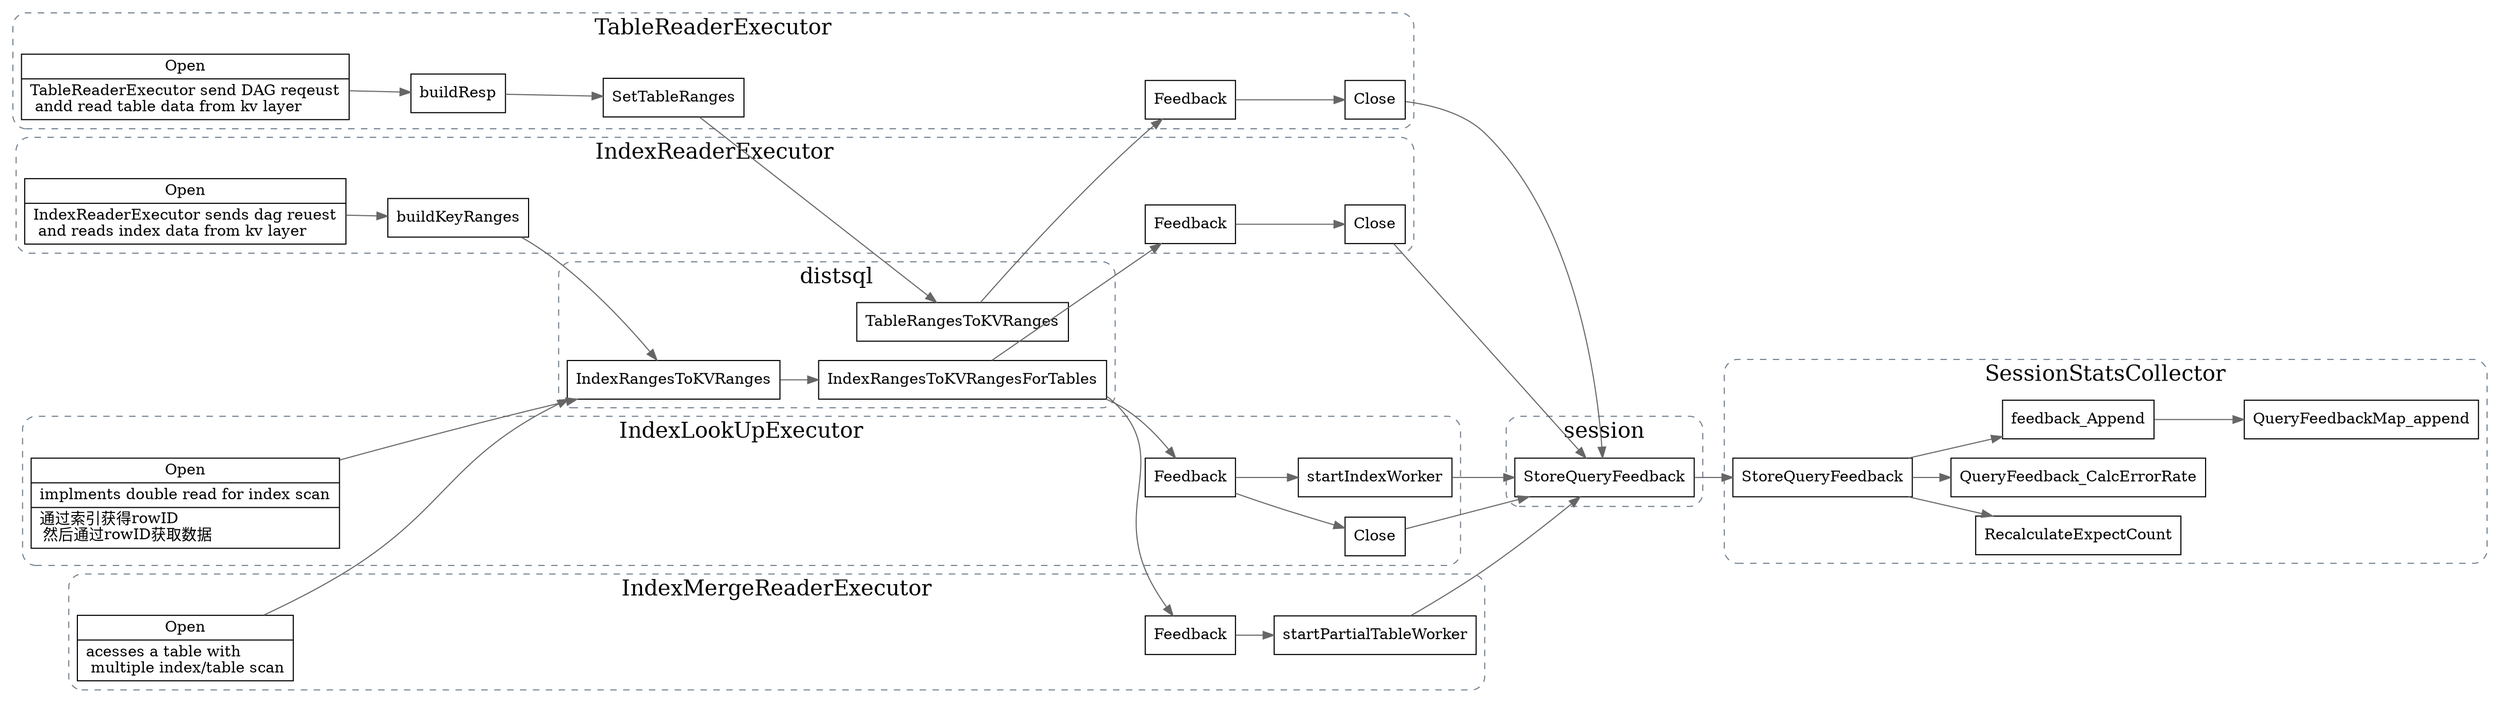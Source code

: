 digraph query_feedback_collect {
  node[shape=box];
  edge[color=gray40];
  newrank=true;
  rankdir=LR;

  subgraph cluster_SessionStatsCollector {
    graph[label="SessionStatsCollector";fontsize=20;style="rounded,dashed";color="slategrey"]
    StoreQueryFeedback -> {
      RecalculateExpectCount;
      QueryFeedback_CalcErrorRate;
      feedback_Append;
    }
    feedback_Append -> QueryFeedbackMap_append;
  }

  subgraph cluster_session {
    graph[label="session";fontsize=20;style="rounded,dashed";color="slategrey"]
    session_StoreQueryFeedback[
      shape="record";
      label="{{
        StoreQueryFeedback
      }}"];
    session_StoreQueryFeedback ->  StoreQueryFeedback;
  }

  subgraph cluster_distsql {
    graph[label="distsql";fontsize=20;style="rounded,dashed";color="slategrey"]
    TableRangesToKVRanges;
    IndexRangesToKVRanges;
    IndexRangesToKVRangesForTables;
  }

  subgraph cluster_TableReaderExecutor {
    graph[label="TableReaderExecutor";fontsize=20;style="rounded,dashed";color="slategrey"]
    TableReaderExecutor_Feedback[
      shape="record";
      label="{{
        Feedback
      }}"];
    TableReaderExecutor_Close[
      shape="record";
      label="{{
        Close
      }}"];
    TableReaderExecutor_buildResp[
      shape="record";
      label="{{
        buildResp
      }}"];
    TableReaderExecutor_Open[
      shape="record";
      label="{{
        Open|
        TableReaderExecutor send DAG reqeust\l
        andd read table data from kv layer\l
      }}"];
    TableReaderExecutor_Open
      -> TableReaderExecutor_buildResp 
      -> SetTableRanges
      -> TableRangesToKVRanges
      -> TableReaderExecutor_Feedback
      -> TableReaderExecutor_Close
      -> session_StoreQueryFeedback;
  }


  subgraph cluster_IndexReaderExecturor {
    graph[label="IndexReaderExecutor";fontsize=20;style="rounded,dashed";color="slategrey"]

    IndexReaderExecutor_Open[
      shape="record";
      label="{{
        Open|
        IndexReaderExecutor sends dag reuest\l
        and reads index data from kv layer\l
      }}"];
    IndexReaderExecutor_buildKeyRanges[
      shape="record";
      label="{{
        buildKeyRanges
      }}"];
    IndexReaderExecutor_Feedback[
      shape="record";
      label="{{
        Feedback
      }}"];
    IndexReaderExecutor_Close[
      shape="record";
      label="{{
        Close
      }}"];

    IndexReaderExecutor_Open
      -> IndexReaderExecutor_buildKeyRanges 
      -> IndexRangesToKVRanges
      -> IndexRangesToKVRangesForTables
      -> IndexReaderExecutor_Feedback
      -> IndexReaderExecutor_Close
      -> session_StoreQueryFeedback;
  }


  subgraph cluster_IndexLookUpExecutor {
    graph[label="IndexLookUpExecutor";fontsize=20;style="rounded,dashed";color="slategrey"]
    IndexLookUpExecutor_Open[
      shape="record";
      label="{{
        Open|
        implments double read for index scan\l|
        通过索引获得rowID\l
        然后通过rowID获取数据\l
      }}"];
    IndexLookUpExecutor_Feedback[
      shape="record";
      label="{{
        Feedback
      }}"];
    IndexLookUpExecutor_Close[
      shape="record";
      label="{{
        Close
      }}"];
    IndexLookUpExecutor_startIndexWorker[
      shape="record";
      label="{{
        startIndexWorker
      }}"];
    IndexLookUpExecutor_Open -> IndexRangesToKVRanges;
    IndexRangesToKVRangesForTables
      -> IndexLookUpExecutor_Feedback
      -> {
        IndexLookUpExecutor_startIndexWorker;
        IndexLookUpExecutor_Close;
      } -> session_StoreQueryFeedback;
  }

  subgraph cluster_IndexMergeReaderExecutor {
    graph[label="IndexMergeReaderExecutor";fontsize=20;style="rounded,dashed";color="slategrey"]
    IndexMergeReaderExecutor_Open[
      shape="record";
      label="{{
        Open|
        acesses a table with\l 
        multiple index/table scan\l
      }}"];
    IndexLookUpExecutor_startIndexWorker[
      shape="record";
      label="{{
        startIndexWorker
      }}"];
    IndexMergeReaderExecutor_startPartialTableWorker[
      shape="record";
      label="{{
        startPartialTableWorker
      }}"];
    IndexMergeReaderExecutor_Feedback[
      shape="record";
      label="{{
        Feedback
      }}"];
    IndexMergeReaderExecutor_startPartialTableWorker -> session_StoreQueryFeedback;
    IndexMergeReaderExecutor_Open -> IndexRangesToKVRanges;
    IndexRangesToKVRangesForTables
      -> IndexMergeReaderExecutor_Feedback
      -> IndexMergeReaderExecutor_startPartialTableWorker;
  }
  {
    rank=same;
    TableReaderExecutor_Open;
    IndexReaderExecutor_Open;
    IndexMergeReaderExecutor_Open;
    IndexLookUpExecutor_Open;
  }
}
